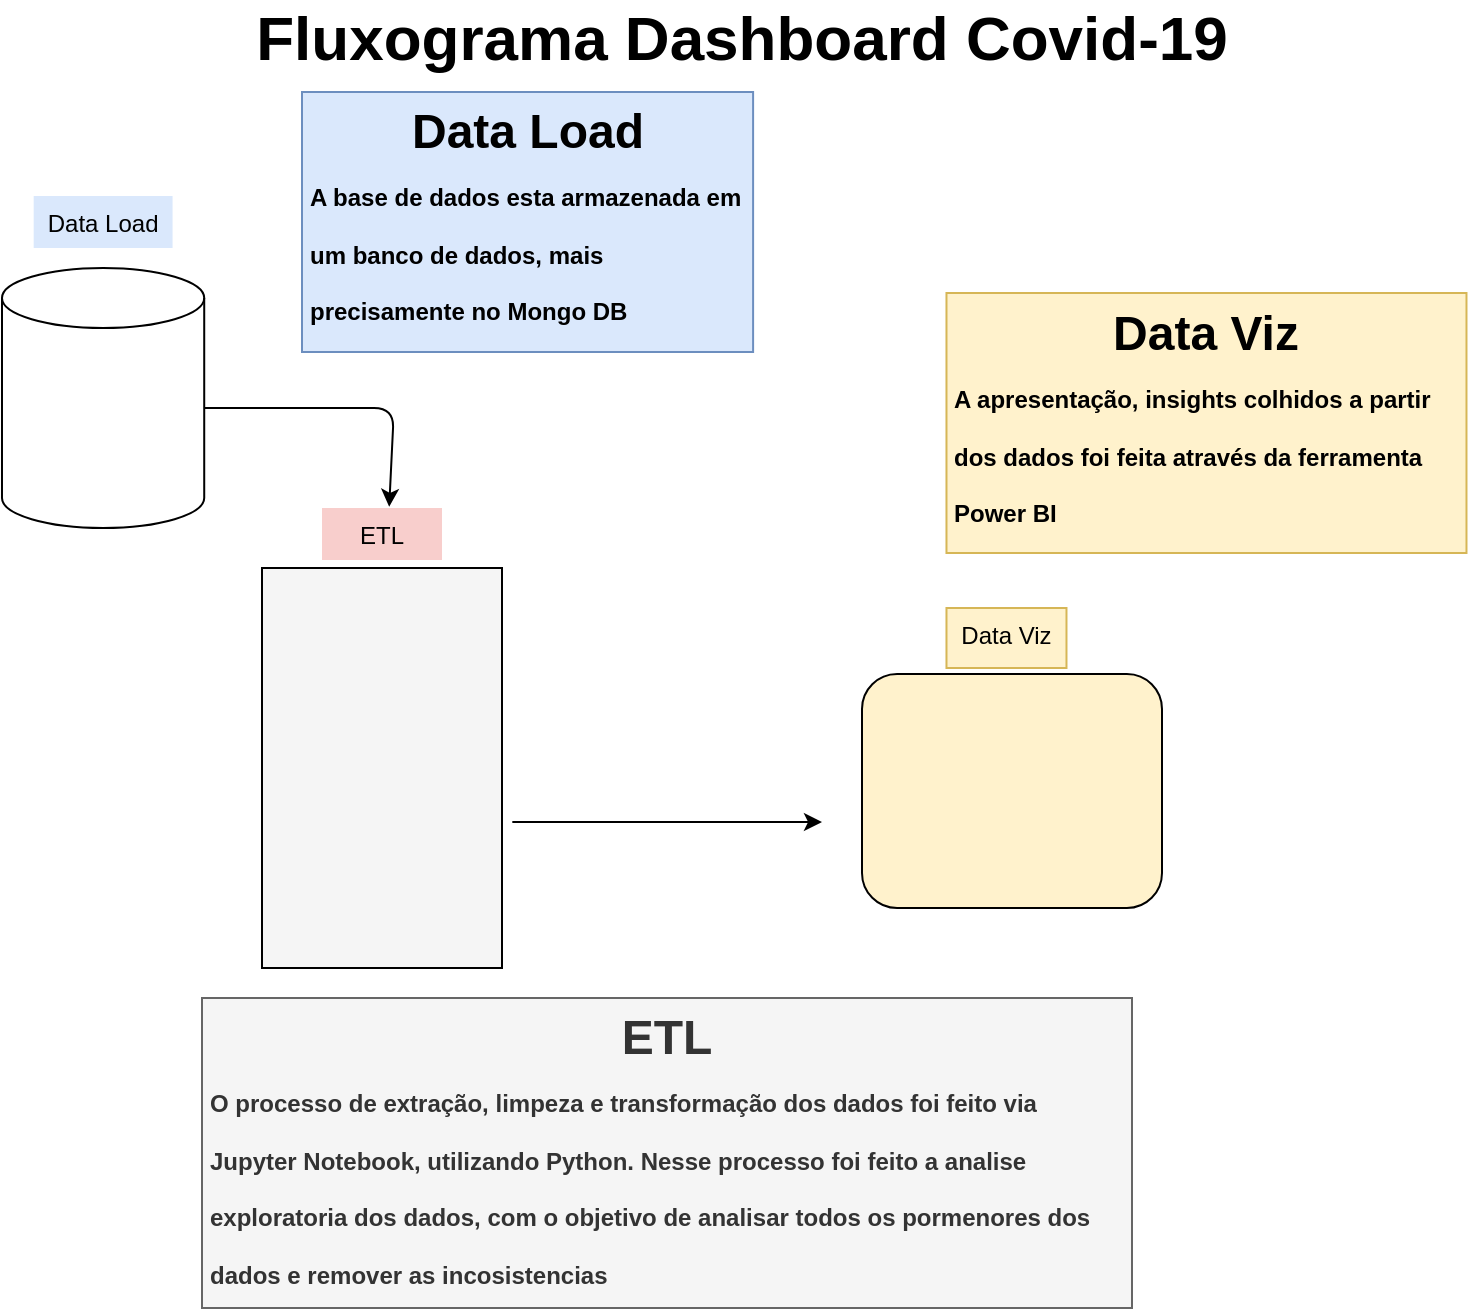 <mxfile version="14.7.2" type="device"><diagram id="BCtiinMHWwtXJuMLn0eJ" name="Page-1"><mxGraphModel dx="1038" dy="556" grid="1" gridSize="10" guides="1" tooltips="1" connect="1" arrows="1" fold="1" page="1" pageScale="1" pageWidth="850" pageHeight="1100" math="0" shadow="0"><root><mxCell id="0"/><mxCell id="1" parent="0"/><mxCell id="Be7su1eVqQWV5Jg4_Fwo-11" value="" style="rounded=1;whiteSpace=wrap;html=1;fillColor=#fff2cc;" parent="1" vertex="1"><mxGeometry x="520" y="433" width="150" height="117" as="geometry"/></mxCell><mxCell id="Be7su1eVqQWV5Jg4_Fwo-13" value="" style="rounded=0;whiteSpace=wrap;html=1;fillColor=#f5f5f5;fontColor=#333333;" parent="1" vertex="1"><mxGeometry x="220" y="380" width="120" height="200" as="geometry"/></mxCell><mxCell id="Be7su1eVqQWV5Jg4_Fwo-1" value="" style="shape=cylinder3;whiteSpace=wrap;html=1;boundedLbl=1;backgroundOutline=1;size=15;" parent="1" vertex="1"><mxGeometry x="90" y="230" width="101.11" height="130" as="geometry"/></mxCell><mxCell id="Be7su1eVqQWV5Jg4_Fwo-5" value="ETL" style="text;fillColor=#f8cecc;align=center;verticalAlign=top;spacingLeft=4;spacingRight=4;overflow=hidden;rotatable=0;points=[[0,0.5],[1,0.5]];portConstraint=eastwest;" parent="1" vertex="1"><mxGeometry x="250" y="350" width="60" height="26" as="geometry"/></mxCell><mxCell id="Be7su1eVqQWV5Jg4_Fwo-6" value="" style="shape=image;imageAspect=0;aspect=fixed;verticalLabelPosition=bottom;verticalAlign=top;image=https://upload.wikimedia.org/wikipedia/commons/thumb/3/38/Jupyter_logo.svg/1200px-Jupyter_logo.svg.png;" parent="1" vertex="1"><mxGeometry x="245.46" y="388.5" width="69.08" height="80" as="geometry"/></mxCell><mxCell id="Be7su1eVqQWV5Jg4_Fwo-7" value="" style="shape=image;imageAspect=0;aspect=fixed;verticalLabelPosition=bottom;verticalAlign=top;image=https://upload.wikimedia.org/wikipedia/commons/thumb/0/0a/Python.svg/1200px-Python.svg.png;" parent="1" vertex="1"><mxGeometry x="245.46" y="490" width="70" height="70" as="geometry"/></mxCell><mxCell id="Be7su1eVqQWV5Jg4_Fwo-14" value="Data Viz" style="text;fillColor=#fff2cc;align=center;verticalAlign=top;spacingLeft=4;spacingRight=4;overflow=hidden;rotatable=0;points=[[0,0.5],[1,0.5]];portConstraint=eastwest;strokeColor=#d6b656;" parent="1" vertex="1"><mxGeometry x="562.24" y="400" width="60" height="30" as="geometry"/></mxCell><mxCell id="Be7su1eVqQWV5Jg4_Fwo-15" value="Data Load" style="text;fillColor=#dae8fc;align=center;verticalAlign=top;spacingLeft=4;spacingRight=4;overflow=hidden;rotatable=0;points=[[0,0.5],[1,0.5]];portConstraint=eastwest;" parent="1" vertex="1"><mxGeometry x="105.84" y="194" width="69.44" height="26" as="geometry"/></mxCell><mxCell id="Be7su1eVqQWV5Jg4_Fwo-20" value="&lt;h1&gt;&lt;span&gt;Data Load&lt;br&gt;&lt;div style=&quot;text-align: left&quot;&gt;&lt;span style=&quot;font-size: 12px&quot;&gt;A base de dados esta armazenada em um banco de dados, mais precisamente no Mongo DB&lt;/span&gt;&lt;/div&gt;&lt;/span&gt;&lt;/h1&gt;" style="text;html=1;fillColor=#dae8fc;spacing=5;spacingTop=-20;whiteSpace=wrap;overflow=hidden;rounded=0;align=center;strokeColor=#6c8ebf;" parent="1" vertex="1"><mxGeometry x="240" y="142" width="225.55" height="130" as="geometry"/></mxCell><mxCell id="Be7su1eVqQWV5Jg4_Fwo-21" value="Fluxograma Dashboard Covid-19" style="text;html=1;strokeColor=none;fillColor=none;align=center;verticalAlign=middle;whiteSpace=wrap;rounded=0;fontStyle=1;fontSize=31;" parent="1" vertex="1"><mxGeometry x="100" y="100" width="720" height="30" as="geometry"/></mxCell><mxCell id="Be7su1eVqQWV5Jg4_Fwo-22" value="&lt;h1&gt;&lt;span&gt;&lt;div&gt;ETL&lt;br&gt;&lt;div style=&quot;text-align: left&quot;&gt;&lt;span style=&quot;font-size: 12px&quot;&gt;O processo de extração, limpeza e transformação dos dados foi feito via Jupyter Notebook, utilizando Python. Nesse processo foi feito a analise exploratoria dos dados, com o objetivo de analisar todos os pormenores dos dados e remover as incosistencias&lt;/span&gt;&lt;/div&gt;&lt;/div&gt;&lt;/span&gt;&lt;/h1&gt;" style="text;html=1;fillColor=#f5f5f5;spacing=5;spacingTop=-20;whiteSpace=wrap;overflow=hidden;rounded=0;align=center;strokeColor=#666666;fontColor=#333333;" parent="1" vertex="1"><mxGeometry x="190" y="595" width="465" height="155" as="geometry"/></mxCell><mxCell id="Be7su1eVqQWV5Jg4_Fwo-24" value="&lt;h1&gt;&lt;span&gt;&lt;div&gt;Data Viz&lt;br&gt;&lt;div style=&quot;text-align: left&quot;&gt;&lt;span style=&quot;font-size: 12px&quot;&gt;A apresentação, insights colhidos a partir dos dados foi feita através da ferramenta Power BI&lt;/span&gt;&lt;/div&gt;&lt;/div&gt;&lt;/span&gt;&lt;/h1&gt;" style="text;html=1;fillColor=#fff2cc;spacing=5;spacingTop=-20;whiteSpace=wrap;overflow=hidden;rounded=0;align=center;strokeColor=#d6b656;" parent="1" vertex="1"><mxGeometry x="562.24" y="242.5" width="260" height="130" as="geometry"/></mxCell><mxCell id="eXTtXDZWO4WEzAolzzwx-1" value="" style="shape=image;imageAspect=0;aspect=fixed;verticalLabelPosition=bottom;verticalAlign=top;image=https://siga0984.files.wordpress.com/2019/11/mongodb-logo.png;" vertex="1" parent="1"><mxGeometry x="104.36" y="265" width="72.41" height="85" as="geometry"/></mxCell><mxCell id="eXTtXDZWO4WEzAolzzwx-2" value="" style="endArrow=classic;html=1;entryX=0.56;entryY=-0.023;entryDx=0;entryDy=0;entryPerimeter=0;" edge="1" parent="1" target="Be7su1eVqQWV5Jg4_Fwo-5"><mxGeometry relative="1" as="geometry"><mxPoint x="191.11" y="300" as="sourcePoint"/><mxPoint x="283" y="340" as="targetPoint"/><Array as="points"><mxPoint x="286" y="300"/></Array></mxGeometry></mxCell><mxCell id="eXTtXDZWO4WEzAolzzwx-5" value="" style="endArrow=classic;html=1;exitX=1.043;exitY=0.635;exitDx=0;exitDy=0;exitPerimeter=0;" edge="1" parent="1" source="Be7su1eVqQWV5Jg4_Fwo-13"><mxGeometry width="50" height="50" relative="1" as="geometry"><mxPoint x="400" y="510" as="sourcePoint"/><mxPoint x="500" y="507" as="targetPoint"/></mxGeometry></mxCell><mxCell id="eXTtXDZWO4WEzAolzzwx-6" value="" style="shape=image;imageAspect=0;aspect=fixed;verticalLabelPosition=bottom;verticalAlign=top;image=https://www.amplix.net/assets/images/Treinamento%20Power%20BI/LogoPowerBI.png;" vertex="1" parent="1"><mxGeometry x="530" y="443.5" width="124.48" height="96" as="geometry"/></mxCell></root></mxGraphModel></diagram></mxfile>